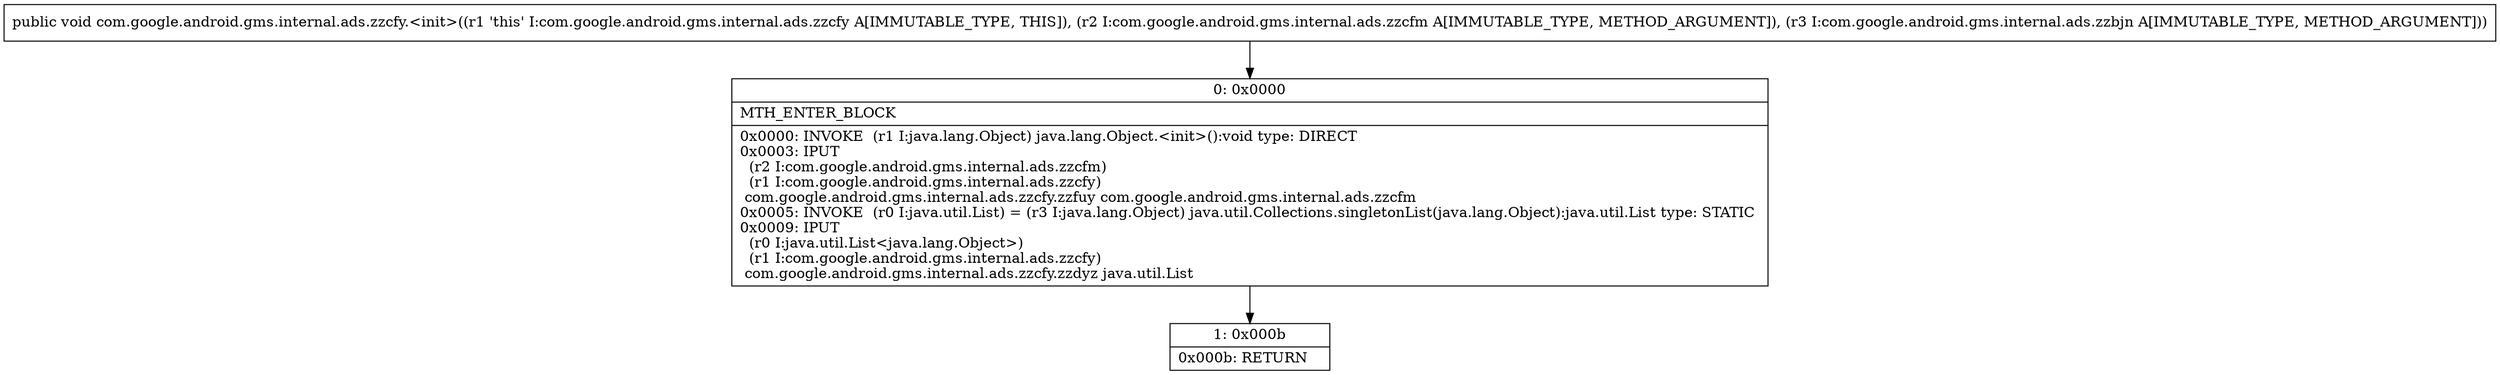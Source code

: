 digraph "CFG forcom.google.android.gms.internal.ads.zzcfy.\<init\>(Lcom\/google\/android\/gms\/internal\/ads\/zzcfm;Lcom\/google\/android\/gms\/internal\/ads\/zzbjn;)V" {
Node_0 [shape=record,label="{0\:\ 0x0000|MTH_ENTER_BLOCK\l|0x0000: INVOKE  (r1 I:java.lang.Object) java.lang.Object.\<init\>():void type: DIRECT \l0x0003: IPUT  \l  (r2 I:com.google.android.gms.internal.ads.zzcfm)\l  (r1 I:com.google.android.gms.internal.ads.zzcfy)\l com.google.android.gms.internal.ads.zzcfy.zzfuy com.google.android.gms.internal.ads.zzcfm \l0x0005: INVOKE  (r0 I:java.util.List) = (r3 I:java.lang.Object) java.util.Collections.singletonList(java.lang.Object):java.util.List type: STATIC \l0x0009: IPUT  \l  (r0 I:java.util.List\<java.lang.Object\>)\l  (r1 I:com.google.android.gms.internal.ads.zzcfy)\l com.google.android.gms.internal.ads.zzcfy.zzdyz java.util.List \l}"];
Node_1 [shape=record,label="{1\:\ 0x000b|0x000b: RETURN   \l}"];
MethodNode[shape=record,label="{public void com.google.android.gms.internal.ads.zzcfy.\<init\>((r1 'this' I:com.google.android.gms.internal.ads.zzcfy A[IMMUTABLE_TYPE, THIS]), (r2 I:com.google.android.gms.internal.ads.zzcfm A[IMMUTABLE_TYPE, METHOD_ARGUMENT]), (r3 I:com.google.android.gms.internal.ads.zzbjn A[IMMUTABLE_TYPE, METHOD_ARGUMENT])) }"];
MethodNode -> Node_0;
Node_0 -> Node_1;
}

